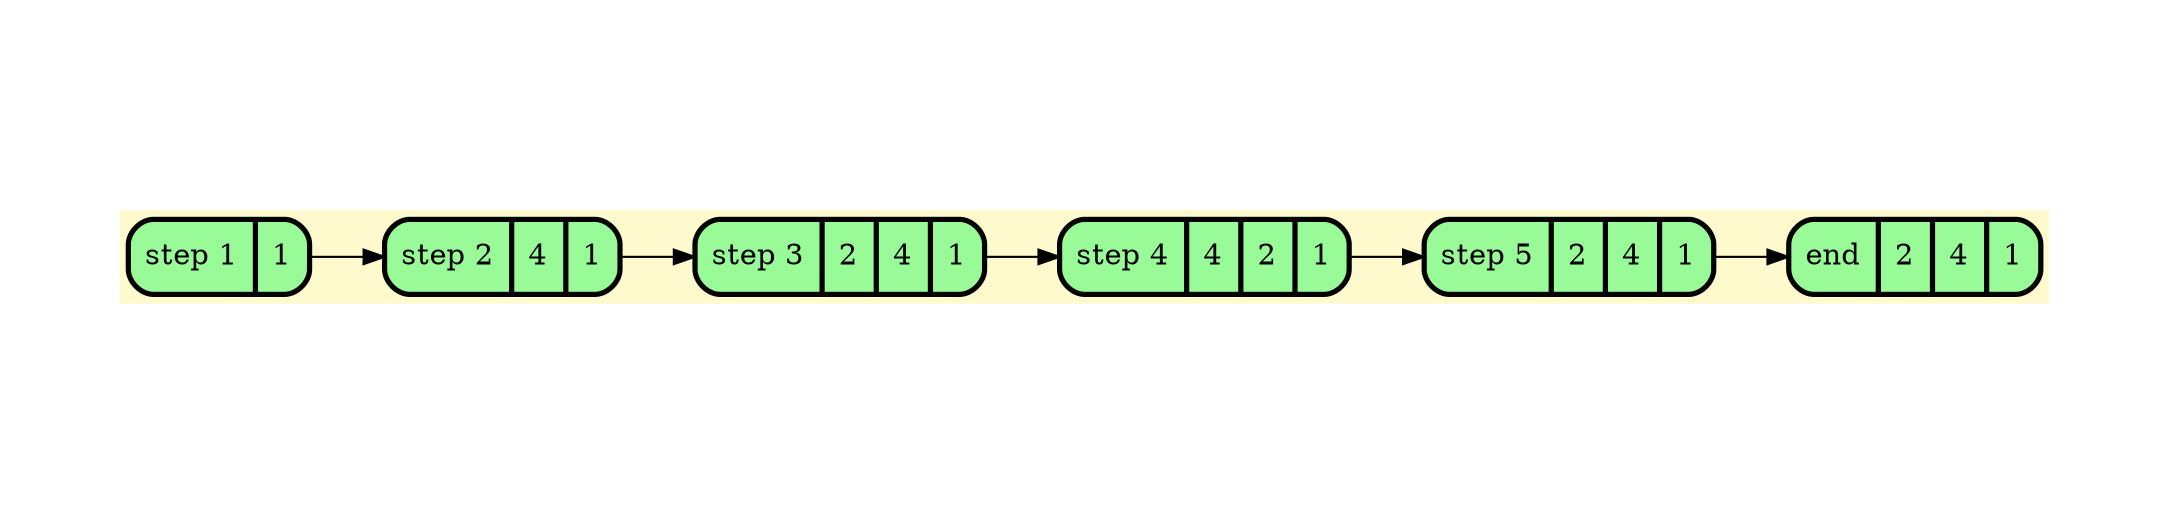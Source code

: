 digraph G {
    rankdir=LR;
    graph [margin="0.8,1.4"];
    node [style=filled, fontcolor=darkblue,    fillcolor=peachpuff, color="#252A34", penwidth=2.5];
    bgcolor="lemonchiffon";

	node_0 [shape=Mrecord; style=filled; fillcolor=palegreen; color="#000000"; fontcolor="#000000"; label="{ step 1 | 1 }"];
	node_1 [shape=Mrecord; style=filled; fillcolor=palegreen; color="#000000"; fontcolor="#000000"; label="{ step 2 | 4 | 1 }"];
	node_2 [shape=Mrecord; style=filled; fillcolor=palegreen; color="#000000"; fontcolor="#000000"; label="{ step 3 | 2 | 4 | 1 }"];
	node_3 [shape=Mrecord; style=filled; fillcolor=palegreen; color="#000000"; fontcolor="#000000"; label="{ step 4 | 4 | 2 | 1 }"];
	node_4 [shape=Mrecord; style=filled; fillcolor=palegreen; color="#000000"; fontcolor="#000000"; label="{ step 5 | 2 | 4 | 1 }"];
	node_5 [shape=Mrecord; style=filled; fillcolor=palegreen; color="#000000"; fontcolor="#000000"; label="{ end | 2 | 4 | 1 }"];

	node_0 -> node_1
	node_1 -> node_2
	node_2 -> node_3
	node_3 -> node_4
	node_4 -> node_5
}
